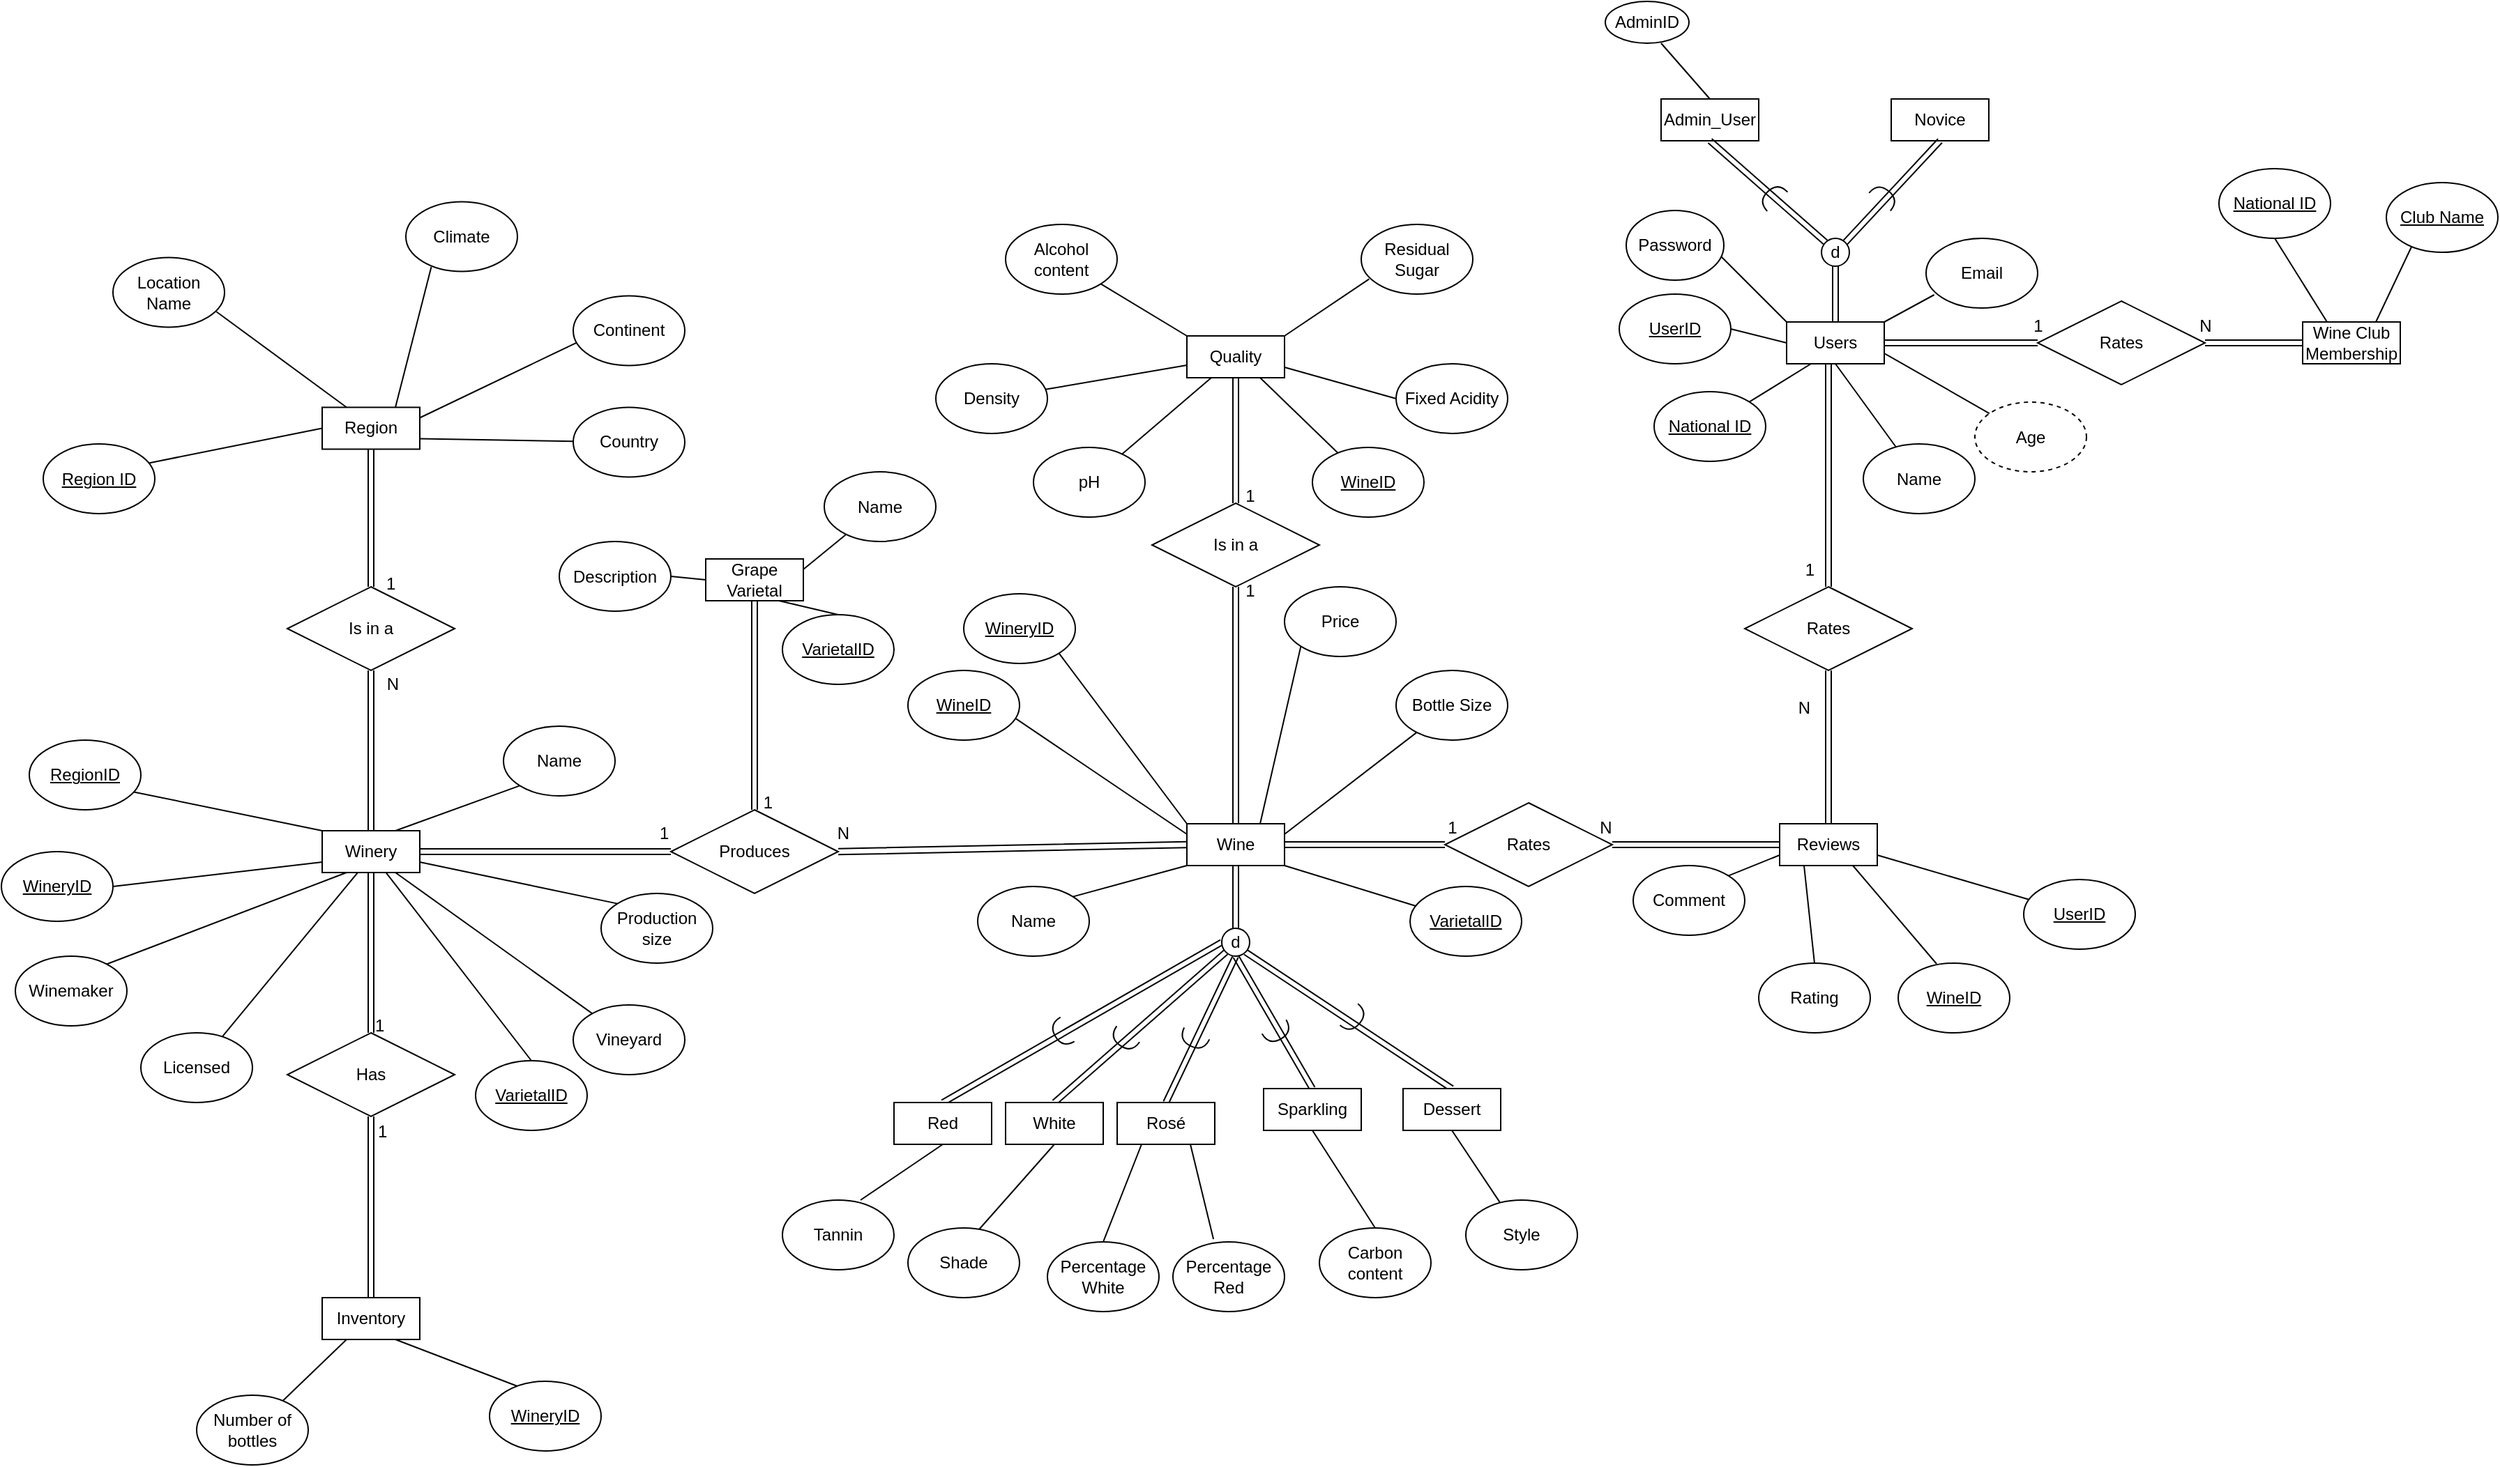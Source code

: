 <mxfile version="21.3.7" type="device">
  <diagram name="Page-1" id="_OWaajc-3fpwD0rDf2_s">
    <mxGraphModel dx="1793" dy="636" grid="1" gridSize="10" guides="1" tooltips="1" connect="1" arrows="1" fold="1" page="0" pageScale="1" pageWidth="1169" pageHeight="827" math="0" shadow="0">
      <root>
        <mxCell id="0" />
        <mxCell id="1" parent="0" />
        <mxCell id="yKqNTpvzBy1KA8ICd-nT-71" style="edgeStyle=none;rounded=0;orthogonalLoop=1;jettySize=auto;html=1;exitX=1;exitY=0;exitDx=0;exitDy=0;entryX=0.073;entryY=0.81;entryDx=0;entryDy=0;entryPerimeter=0;endArrow=none;endFill=0;" parent="1" source="yKqNTpvzBy1KA8ICd-nT-2" target="yKqNTpvzBy1KA8ICd-nT-70" edge="1">
          <mxGeometry relative="1" as="geometry" />
        </mxCell>
        <mxCell id="yKqNTpvzBy1KA8ICd-nT-72" style="edgeStyle=none;rounded=0;orthogonalLoop=1;jettySize=auto;html=1;exitX=1;exitY=0.75;exitDx=0;exitDy=0;endArrow=none;endFill=0;" parent="1" source="yKqNTpvzBy1KA8ICd-nT-2" target="yKqNTpvzBy1KA8ICd-nT-69" edge="1">
          <mxGeometry relative="1" as="geometry" />
        </mxCell>
        <mxCell id="yKqNTpvzBy1KA8ICd-nT-73" style="edgeStyle=none;rounded=0;orthogonalLoop=1;jettySize=auto;html=1;exitX=0.5;exitY=1;exitDx=0;exitDy=0;endArrow=none;endFill=0;" parent="1" source="yKqNTpvzBy1KA8ICd-nT-2" target="yKqNTpvzBy1KA8ICd-nT-68" edge="1">
          <mxGeometry relative="1" as="geometry" />
        </mxCell>
        <mxCell id="yKqNTpvzBy1KA8ICd-nT-74" style="edgeStyle=none;rounded=0;orthogonalLoop=1;jettySize=auto;html=1;exitX=0.25;exitY=1;exitDx=0;exitDy=0;entryX=1;entryY=0;entryDx=0;entryDy=0;endArrow=none;endFill=0;" parent="1" source="yKqNTpvzBy1KA8ICd-nT-2" target="yKqNTpvzBy1KA8ICd-nT-62" edge="1">
          <mxGeometry relative="1" as="geometry" />
        </mxCell>
        <mxCell id="yKqNTpvzBy1KA8ICd-nT-75" style="edgeStyle=none;rounded=0;orthogonalLoop=1;jettySize=auto;html=1;exitX=0;exitY=0.5;exitDx=0;exitDy=0;entryX=1;entryY=0.5;entryDx=0;entryDy=0;endArrow=none;endFill=0;" parent="1" source="yKqNTpvzBy1KA8ICd-nT-2" target="yKqNTpvzBy1KA8ICd-nT-61" edge="1">
          <mxGeometry relative="1" as="geometry" />
        </mxCell>
        <mxCell id="bBw4uAmNYkBWMHcCUEIj-27" style="edgeStyle=orthogonalEdgeStyle;rounded=0;orthogonalLoop=1;jettySize=auto;html=1;exitX=1;exitY=0.5;exitDx=0;exitDy=0;entryX=0;entryY=0.5;entryDx=0;entryDy=0;shape=link;" parent="1" source="yKqNTpvzBy1KA8ICd-nT-2" target="bBw4uAmNYkBWMHcCUEIj-26" edge="1">
          <mxGeometry relative="1" as="geometry" />
        </mxCell>
        <mxCell id="yKqNTpvzBy1KA8ICd-nT-2" value="Users" style="rounded=0;whiteSpace=wrap;html=1;" parent="1" vertex="1">
          <mxGeometry x="850" y="410" width="70" height="30" as="geometry" />
        </mxCell>
        <mxCell id="yKqNTpvzBy1KA8ICd-nT-3" value="d" style="ellipse;whiteSpace=wrap;html=1;aspect=fixed;" parent="1" vertex="1">
          <mxGeometry x="875" y="350" width="20" height="20" as="geometry" />
        </mxCell>
        <mxCell id="yKqNTpvzBy1KA8ICd-nT-4" value="" style="shape=link;html=1;rounded=0;entryX=0.5;entryY=0;entryDx=0;entryDy=0;exitX=0.5;exitY=1;exitDx=0;exitDy=0;" parent="1" source="yKqNTpvzBy1KA8ICd-nT-3" target="yKqNTpvzBy1KA8ICd-nT-2" edge="1">
          <mxGeometry width="100" relative="1" as="geometry">
            <mxPoint x="815" y="390" as="sourcePoint" />
            <mxPoint x="915" y="390" as="targetPoint" />
          </mxGeometry>
        </mxCell>
        <mxCell id="yKqNTpvzBy1KA8ICd-nT-5" value="Admin_User" style="rounded=0;whiteSpace=wrap;html=1;" parent="1" vertex="1">
          <mxGeometry x="760" y="250" width="70" height="30" as="geometry" />
        </mxCell>
        <mxCell id="yKqNTpvzBy1KA8ICd-nT-6" value="Novice" style="rounded=0;whiteSpace=wrap;html=1;" parent="1" vertex="1">
          <mxGeometry x="925" y="250" width="70" height="30" as="geometry" />
        </mxCell>
        <mxCell id="yKqNTpvzBy1KA8ICd-nT-8" value="" style="shape=link;html=1;rounded=0;entryX=1;entryY=0;entryDx=0;entryDy=0;exitX=0.5;exitY=1;exitDx=0;exitDy=0;" parent="1" source="yKqNTpvzBy1KA8ICd-nT-6" target="yKqNTpvzBy1KA8ICd-nT-3" edge="1">
          <mxGeometry width="100" relative="1" as="geometry">
            <mxPoint x="890" y="380" as="sourcePoint" />
            <mxPoint x="890" y="420" as="targetPoint" />
          </mxGeometry>
        </mxCell>
        <mxCell id="yKqNTpvzBy1KA8ICd-nT-9" value="" style="shape=link;html=1;rounded=0;entryX=0;entryY=0;entryDx=0;entryDy=0;exitX=0.5;exitY=1;exitDx=0;exitDy=0;" parent="1" source="yKqNTpvzBy1KA8ICd-nT-5" target="yKqNTpvzBy1KA8ICd-nT-3" edge="1">
          <mxGeometry width="100" relative="1" as="geometry">
            <mxPoint x="960" y="300" as="sourcePoint" />
            <mxPoint x="897" y="363" as="targetPoint" />
          </mxGeometry>
        </mxCell>
        <mxCell id="yKqNTpvzBy1KA8ICd-nT-85" style="edgeStyle=none;rounded=0;orthogonalLoop=1;jettySize=auto;html=1;exitX=0;exitY=0.75;exitDx=0;exitDy=0;entryX=1;entryY=0;entryDx=0;entryDy=0;endArrow=none;endFill=0;" parent="1" source="yKqNTpvzBy1KA8ICd-nT-10" target="yKqNTpvzBy1KA8ICd-nT-82" edge="1">
          <mxGeometry relative="1" as="geometry" />
        </mxCell>
        <mxCell id="yKqNTpvzBy1KA8ICd-nT-86" style="edgeStyle=none;rounded=0;orthogonalLoop=1;jettySize=auto;html=1;exitX=0.25;exitY=1;exitDx=0;exitDy=0;entryX=0.5;entryY=0;entryDx=0;entryDy=0;endArrow=none;endFill=0;" parent="1" source="yKqNTpvzBy1KA8ICd-nT-10" target="yKqNTpvzBy1KA8ICd-nT-81" edge="1">
          <mxGeometry relative="1" as="geometry" />
        </mxCell>
        <mxCell id="yKqNTpvzBy1KA8ICd-nT-87" style="edgeStyle=none;rounded=0;orthogonalLoop=1;jettySize=auto;html=1;exitX=0.75;exitY=1;exitDx=0;exitDy=0;entryX=0.344;entryY=0.01;entryDx=0;entryDy=0;entryPerimeter=0;endArrow=none;endFill=0;" parent="1" source="yKqNTpvzBy1KA8ICd-nT-10" target="yKqNTpvzBy1KA8ICd-nT-84" edge="1">
          <mxGeometry relative="1" as="geometry" />
        </mxCell>
        <mxCell id="yKqNTpvzBy1KA8ICd-nT-88" style="edgeStyle=none;rounded=0;orthogonalLoop=1;jettySize=auto;html=1;exitX=1;exitY=0.75;exitDx=0;exitDy=0;endArrow=none;endFill=0;" parent="1" source="yKqNTpvzBy1KA8ICd-nT-10" target="yKqNTpvzBy1KA8ICd-nT-83" edge="1">
          <mxGeometry relative="1" as="geometry" />
        </mxCell>
        <mxCell id="yKqNTpvzBy1KA8ICd-nT-10" value="Reviews" style="rounded=0;whiteSpace=wrap;html=1;" parent="1" vertex="1">
          <mxGeometry x="845" y="770" width="70" height="30" as="geometry" />
        </mxCell>
        <mxCell id="yKqNTpvzBy1KA8ICd-nT-96" style="edgeStyle=none;rounded=0;orthogonalLoop=1;jettySize=auto;html=1;exitX=0;exitY=0;exitDx=0;exitDy=0;entryX=1;entryY=1;entryDx=0;entryDy=0;endArrow=none;endFill=0;" parent="1" source="yKqNTpvzBy1KA8ICd-nT-12" target="yKqNTpvzBy1KA8ICd-nT-91" edge="1">
          <mxGeometry relative="1" as="geometry" />
        </mxCell>
        <mxCell id="yKqNTpvzBy1KA8ICd-nT-97" style="edgeStyle=none;rounded=0;orthogonalLoop=1;jettySize=auto;html=1;exitX=0.75;exitY=0;exitDx=0;exitDy=0;entryX=0;entryY=1;entryDx=0;entryDy=0;endArrow=none;endFill=0;" parent="1" source="yKqNTpvzBy1KA8ICd-nT-12" target="yKqNTpvzBy1KA8ICd-nT-92" edge="1">
          <mxGeometry relative="1" as="geometry" />
        </mxCell>
        <mxCell id="yKqNTpvzBy1KA8ICd-nT-98" style="edgeStyle=none;rounded=0;orthogonalLoop=1;jettySize=auto;html=1;exitX=1;exitY=0.25;exitDx=0;exitDy=0;endArrow=none;endFill=0;" parent="1" source="yKqNTpvzBy1KA8ICd-nT-12" target="yKqNTpvzBy1KA8ICd-nT-94" edge="1">
          <mxGeometry relative="1" as="geometry" />
        </mxCell>
        <mxCell id="yKqNTpvzBy1KA8ICd-nT-99" style="edgeStyle=none;rounded=0;orthogonalLoop=1;jettySize=auto;html=1;exitX=0;exitY=0.25;exitDx=0;exitDy=0;entryX=0.969;entryY=0.693;entryDx=0;entryDy=0;entryPerimeter=0;endArrow=none;endFill=0;" parent="1" source="yKqNTpvzBy1KA8ICd-nT-12" target="yKqNTpvzBy1KA8ICd-nT-90" edge="1">
          <mxGeometry relative="1" as="geometry" />
        </mxCell>
        <mxCell id="yKqNTpvzBy1KA8ICd-nT-100" style="edgeStyle=none;rounded=0;orthogonalLoop=1;jettySize=auto;html=1;exitX=0;exitY=1;exitDx=0;exitDy=0;entryX=1;entryY=0;entryDx=0;entryDy=0;endArrow=none;endFill=0;" parent="1" source="yKqNTpvzBy1KA8ICd-nT-12" target="yKqNTpvzBy1KA8ICd-nT-89" edge="1">
          <mxGeometry relative="1" as="geometry" />
        </mxCell>
        <mxCell id="yKqNTpvzBy1KA8ICd-nT-161" style="edgeStyle=none;rounded=0;orthogonalLoop=1;jettySize=auto;html=1;exitX=1;exitY=1;exitDx=0;exitDy=0;endArrow=none;endFill=0;" parent="1" source="yKqNTpvzBy1KA8ICd-nT-12" target="yKqNTpvzBy1KA8ICd-nT-159" edge="1">
          <mxGeometry relative="1" as="geometry" />
        </mxCell>
        <mxCell id="bBw4uAmNYkBWMHcCUEIj-21" style="edgeStyle=orthogonalEdgeStyle;rounded=0;orthogonalLoop=1;jettySize=auto;html=1;exitX=0.5;exitY=0;exitDx=0;exitDy=0;entryX=0.5;entryY=1;entryDx=0;entryDy=0;shape=link;" parent="1" source="yKqNTpvzBy1KA8ICd-nT-12" target="bBw4uAmNYkBWMHcCUEIj-20" edge="1">
          <mxGeometry relative="1" as="geometry" />
        </mxCell>
        <mxCell id="bBw4uAmNYkBWMHcCUEIj-32" style="edgeStyle=orthogonalEdgeStyle;rounded=0;orthogonalLoop=1;jettySize=auto;html=1;exitX=1;exitY=0.5;exitDx=0;exitDy=0;entryX=0;entryY=0.5;entryDx=0;entryDy=0;shape=link;" parent="1" source="yKqNTpvzBy1KA8ICd-nT-12" target="bBw4uAmNYkBWMHcCUEIj-31" edge="1">
          <mxGeometry relative="1" as="geometry" />
        </mxCell>
        <mxCell id="bBw4uAmNYkBWMHcCUEIj-51" style="edgeStyle=orthogonalEdgeStyle;rounded=0;orthogonalLoop=1;jettySize=auto;html=1;exitX=0.5;exitY=1;exitDx=0;exitDy=0;entryX=0.5;entryY=0;entryDx=0;entryDy=0;shape=link;" parent="1" source="yKqNTpvzBy1KA8ICd-nT-12" target="bBw4uAmNYkBWMHcCUEIj-50" edge="1">
          <mxGeometry relative="1" as="geometry" />
        </mxCell>
        <mxCell id="yKqNTpvzBy1KA8ICd-nT-12" value="Wine" style="rounded=0;whiteSpace=wrap;html=1;" parent="1" vertex="1">
          <mxGeometry x="420" y="770" width="70" height="30" as="geometry" />
        </mxCell>
        <mxCell id="yKqNTpvzBy1KA8ICd-nT-136" style="edgeStyle=none;rounded=0;orthogonalLoop=1;jettySize=auto;html=1;exitX=0.75;exitY=0;exitDx=0;exitDy=0;entryX=0;entryY=1;entryDx=0;entryDy=0;endArrow=none;endFill=0;" parent="1" source="yKqNTpvzBy1KA8ICd-nT-14" target="yKqNTpvzBy1KA8ICd-nT-125" edge="1">
          <mxGeometry relative="1" as="geometry" />
        </mxCell>
        <mxCell id="yKqNTpvzBy1KA8ICd-nT-137" style="edgeStyle=none;rounded=0;orthogonalLoop=1;jettySize=auto;html=1;exitX=0;exitY=0;exitDx=0;exitDy=0;entryX=0.938;entryY=0.744;entryDx=0;entryDy=0;entryPerimeter=0;endArrow=none;endFill=0;" parent="1" source="yKqNTpvzBy1KA8ICd-nT-14" target="yKqNTpvzBy1KA8ICd-nT-124" edge="1">
          <mxGeometry relative="1" as="geometry" />
        </mxCell>
        <mxCell id="yKqNTpvzBy1KA8ICd-nT-138" style="edgeStyle=none;rounded=0;orthogonalLoop=1;jettySize=auto;html=1;exitX=0;exitY=0.75;exitDx=0;exitDy=0;entryX=1;entryY=0.5;entryDx=0;entryDy=0;endArrow=none;endFill=0;" parent="1" source="yKqNTpvzBy1KA8ICd-nT-14" target="yKqNTpvzBy1KA8ICd-nT-123" edge="1">
          <mxGeometry relative="1" as="geometry" />
        </mxCell>
        <mxCell id="yKqNTpvzBy1KA8ICd-nT-141" style="edgeStyle=none;rounded=0;orthogonalLoop=1;jettySize=auto;html=1;exitX=1;exitY=0.75;exitDx=0;exitDy=0;entryX=0;entryY=0;entryDx=0;entryDy=0;endArrow=none;endFill=0;" parent="1" source="yKqNTpvzBy1KA8ICd-nT-14" target="yKqNTpvzBy1KA8ICd-nT-139" edge="1">
          <mxGeometry relative="1" as="geometry" />
        </mxCell>
        <mxCell id="yKqNTpvzBy1KA8ICd-nT-143" style="edgeStyle=none;rounded=0;orthogonalLoop=1;jettySize=auto;html=1;exitX=0.25;exitY=1;exitDx=0;exitDy=0;entryX=0.798;entryY=0.128;entryDx=0;entryDy=0;entryPerimeter=0;endArrow=none;endFill=0;" parent="1" source="yKqNTpvzBy1KA8ICd-nT-14" target="yKqNTpvzBy1KA8ICd-nT-142" edge="1">
          <mxGeometry relative="1" as="geometry" />
        </mxCell>
        <mxCell id="yKqNTpvzBy1KA8ICd-nT-147" style="edgeStyle=none;rounded=0;orthogonalLoop=1;jettySize=auto;html=1;exitX=0.374;exitY=0.973;exitDx=0;exitDy=0;exitPerimeter=0;endArrow=none;endFill=0;" parent="1" source="yKqNTpvzBy1KA8ICd-nT-14" target="yKqNTpvzBy1KA8ICd-nT-146" edge="1">
          <mxGeometry relative="1" as="geometry" />
        </mxCell>
        <mxCell id="bBw4uAmNYkBWMHcCUEIj-3" style="rounded=0;orthogonalLoop=1;jettySize=auto;html=1;exitX=0.643;exitY=0.967;exitDx=0;exitDy=0;entryX=0.5;entryY=0;entryDx=0;entryDy=0;endArrow=none;endFill=0;exitPerimeter=0;" parent="1" source="yKqNTpvzBy1KA8ICd-nT-14" target="bBw4uAmNYkBWMHcCUEIj-2" edge="1">
          <mxGeometry relative="1" as="geometry" />
        </mxCell>
        <mxCell id="bBw4uAmNYkBWMHcCUEIj-9" style="edgeStyle=orthogonalEdgeStyle;rounded=0;orthogonalLoop=1;jettySize=auto;html=1;exitX=0.5;exitY=0;exitDx=0;exitDy=0;entryX=0.5;entryY=1;entryDx=0;entryDy=0;shape=link;" parent="1" source="yKqNTpvzBy1KA8ICd-nT-14" target="bBw4uAmNYkBWMHcCUEIj-8" edge="1">
          <mxGeometry relative="1" as="geometry" />
        </mxCell>
        <mxCell id="bBw4uAmNYkBWMHcCUEIj-16" style="edgeStyle=orthogonalEdgeStyle;rounded=0;orthogonalLoop=1;jettySize=auto;html=1;exitX=0.5;exitY=1;exitDx=0;exitDy=0;entryX=0.5;entryY=0;entryDx=0;entryDy=0;shape=link;" parent="1" source="yKqNTpvzBy1KA8ICd-nT-14" target="bBw4uAmNYkBWMHcCUEIj-15" edge="1">
          <mxGeometry relative="1" as="geometry" />
        </mxCell>
        <mxCell id="yKqNTpvzBy1KA8ICd-nT-14" value="Winery" style="rounded=0;whiteSpace=wrap;html=1;" parent="1" vertex="1">
          <mxGeometry x="-200" y="775" width="70" height="30" as="geometry" />
        </mxCell>
        <mxCell id="yKqNTpvzBy1KA8ICd-nT-47" style="edgeStyle=none;rounded=0;orthogonalLoop=1;jettySize=auto;html=1;exitX=0;exitY=0.5;exitDx=0;exitDy=0;entryX=0.938;entryY=0.277;entryDx=0;entryDy=0;endArrow=none;endFill=0;entryPerimeter=0;" parent="1" source="yKqNTpvzBy1KA8ICd-nT-15" target="yKqNTpvzBy1KA8ICd-nT-45" edge="1">
          <mxGeometry relative="1" as="geometry" />
        </mxCell>
        <mxCell id="yKqNTpvzBy1KA8ICd-nT-48" style="edgeStyle=none;rounded=0;orthogonalLoop=1;jettySize=auto;html=1;exitX=0.25;exitY=0;exitDx=0;exitDy=0;entryX=0.927;entryY=0.777;entryDx=0;entryDy=0;endArrow=none;endFill=0;entryPerimeter=0;" parent="1" source="yKqNTpvzBy1KA8ICd-nT-15" target="yKqNTpvzBy1KA8ICd-nT-46" edge="1">
          <mxGeometry relative="1" as="geometry" />
        </mxCell>
        <mxCell id="yKqNTpvzBy1KA8ICd-nT-50" style="edgeStyle=none;rounded=0;orthogonalLoop=1;jettySize=auto;html=1;exitX=0.75;exitY=0;exitDx=0;exitDy=0;entryX=0.228;entryY=0.936;entryDx=0;entryDy=0;endArrow=none;endFill=0;entryPerimeter=0;" parent="1" source="yKqNTpvzBy1KA8ICd-nT-15" target="yKqNTpvzBy1KA8ICd-nT-49" edge="1">
          <mxGeometry relative="1" as="geometry" />
        </mxCell>
        <mxCell id="yKqNTpvzBy1KA8ICd-nT-52" style="edgeStyle=none;rounded=0;orthogonalLoop=1;jettySize=auto;html=1;exitX=1;exitY=0.25;exitDx=0;exitDy=0;entryX=0.048;entryY=0.658;entryDx=0;entryDy=0;entryPerimeter=0;endArrow=none;endFill=0;" parent="1" source="yKqNTpvzBy1KA8ICd-nT-15" target="yKqNTpvzBy1KA8ICd-nT-51" edge="1">
          <mxGeometry relative="1" as="geometry" />
        </mxCell>
        <mxCell id="yKqNTpvzBy1KA8ICd-nT-55" style="edgeStyle=none;rounded=0;orthogonalLoop=1;jettySize=auto;html=1;exitX=1;exitY=0.75;exitDx=0;exitDy=0;endArrow=none;endFill=0;" parent="1" source="yKqNTpvzBy1KA8ICd-nT-15" target="yKqNTpvzBy1KA8ICd-nT-54" edge="1">
          <mxGeometry relative="1" as="geometry" />
        </mxCell>
        <mxCell id="yKqNTpvzBy1KA8ICd-nT-15" value="Region" style="rounded=0;whiteSpace=wrap;html=1;" parent="1" vertex="1">
          <mxGeometry x="-200" y="471.25" width="70" height="30" as="geometry" />
        </mxCell>
        <mxCell id="yKqNTpvzBy1KA8ICd-nT-151" style="edgeStyle=none;rounded=0;orthogonalLoop=1;jettySize=auto;html=1;exitX=0.25;exitY=1;exitDx=0;exitDy=0;endArrow=none;endFill=0;" parent="1" source="yKqNTpvzBy1KA8ICd-nT-16" target="yKqNTpvzBy1KA8ICd-nT-150" edge="1">
          <mxGeometry relative="1" as="geometry" />
        </mxCell>
        <mxCell id="yKqNTpvzBy1KA8ICd-nT-153" style="edgeStyle=none;rounded=0;orthogonalLoop=1;jettySize=auto;html=1;exitX=0.75;exitY=1;exitDx=0;exitDy=0;entryX=0.253;entryY=0.072;entryDx=0;entryDy=0;entryPerimeter=0;endArrow=none;endFill=0;" parent="1" source="yKqNTpvzBy1KA8ICd-nT-16" target="yKqNTpvzBy1KA8ICd-nT-152" edge="1">
          <mxGeometry relative="1" as="geometry" />
        </mxCell>
        <mxCell id="yKqNTpvzBy1KA8ICd-nT-16" value="Inventory" style="rounded=0;whiteSpace=wrap;html=1;" parent="1" vertex="1">
          <mxGeometry x="-200" y="1110" width="70" height="30" as="geometry" />
        </mxCell>
        <mxCell id="bBw4uAmNYkBWMHcCUEIj-40" style="rounded=0;orthogonalLoop=1;jettySize=auto;html=1;exitX=0.5;exitY=1;exitDx=0;exitDy=0;entryX=0.7;entryY=0;entryDx=0;entryDy=0;endArrow=none;endFill=0;entryPerimeter=0;" parent="1" source="yKqNTpvzBy1KA8ICd-nT-17" target="bBw4uAmNYkBWMHcCUEIj-36" edge="1">
          <mxGeometry relative="1" as="geometry" />
        </mxCell>
        <mxCell id="bBw4uAmNYkBWMHcCUEIj-53" style="edgeStyle=none;rounded=0;orthogonalLoop=1;jettySize=auto;html=1;exitX=0.5;exitY=0;exitDx=0;exitDy=0;entryX=0;entryY=0.5;entryDx=0;entryDy=0;shape=link;" parent="1" source="yKqNTpvzBy1KA8ICd-nT-17" target="bBw4uAmNYkBWMHcCUEIj-50" edge="1">
          <mxGeometry relative="1" as="geometry" />
        </mxCell>
        <mxCell id="yKqNTpvzBy1KA8ICd-nT-17" value="Red" style="rounded=0;whiteSpace=wrap;html=1;" parent="1" vertex="1">
          <mxGeometry x="210" y="970" width="70" height="30" as="geometry" />
        </mxCell>
        <mxCell id="yKqNTpvzBy1KA8ICd-nT-102" style="edgeStyle=none;rounded=0;orthogonalLoop=1;jettySize=auto;html=1;exitX=0.5;exitY=1;exitDx=0;exitDy=0;endArrow=none;endFill=0;" parent="1" source="yKqNTpvzBy1KA8ICd-nT-18" target="yKqNTpvzBy1KA8ICd-nT-101" edge="1">
          <mxGeometry relative="1" as="geometry" />
        </mxCell>
        <mxCell id="bBw4uAmNYkBWMHcCUEIj-57" style="edgeStyle=none;rounded=0;orthogonalLoop=1;jettySize=auto;html=1;exitX=0.5;exitY=0;exitDx=0;exitDy=0;entryX=1;entryY=1;entryDx=0;entryDy=0;shape=link;movable=0;resizable=0;rotatable=0;deletable=0;editable=0;locked=1;connectable=0;" parent="1" source="yKqNTpvzBy1KA8ICd-nT-18" target="bBw4uAmNYkBWMHcCUEIj-50" edge="1">
          <mxGeometry relative="1" as="geometry" />
        </mxCell>
        <mxCell id="yKqNTpvzBy1KA8ICd-nT-18" value="Dessert" style="rounded=0;whiteSpace=wrap;html=1;" parent="1" vertex="1">
          <mxGeometry x="575" y="960" width="70" height="30" as="geometry" />
        </mxCell>
        <mxCell id="bBw4uAmNYkBWMHcCUEIj-42" style="rounded=0;orthogonalLoop=1;jettySize=auto;html=1;exitX=0.5;exitY=1;exitDx=0;exitDy=0;entryX=0.638;entryY=0.02;entryDx=0;entryDy=0;endArrow=none;endFill=0;entryPerimeter=0;" parent="1" source="yKqNTpvzBy1KA8ICd-nT-20" target="bBw4uAmNYkBWMHcCUEIj-41" edge="1">
          <mxGeometry relative="1" as="geometry" />
        </mxCell>
        <mxCell id="bBw4uAmNYkBWMHcCUEIj-54" style="edgeStyle=none;rounded=0;orthogonalLoop=1;jettySize=auto;html=1;exitX=0.5;exitY=0;exitDx=0;exitDy=0;entryX=0;entryY=1;entryDx=0;entryDy=0;shape=link;movable=0;resizable=0;rotatable=0;deletable=0;editable=0;locked=1;connectable=0;" parent="1" source="yKqNTpvzBy1KA8ICd-nT-20" target="bBw4uAmNYkBWMHcCUEIj-50" edge="1">
          <mxGeometry relative="1" as="geometry" />
        </mxCell>
        <mxCell id="yKqNTpvzBy1KA8ICd-nT-20" value="White" style="rounded=0;whiteSpace=wrap;html=1;" parent="1" vertex="1">
          <mxGeometry x="290" y="970" width="70" height="30" as="geometry" />
        </mxCell>
        <mxCell id="bBw4uAmNYkBWMHcCUEIj-47" style="rounded=0;orthogonalLoop=1;jettySize=auto;html=1;exitX=0.25;exitY=1;exitDx=0;exitDy=0;entryX=0.5;entryY=0;entryDx=0;entryDy=0;endArrow=none;endFill=0;" parent="1" source="yKqNTpvzBy1KA8ICd-nT-21" target="bBw4uAmNYkBWMHcCUEIj-45" edge="1">
          <mxGeometry relative="1" as="geometry" />
        </mxCell>
        <mxCell id="bBw4uAmNYkBWMHcCUEIj-48" style="rounded=0;orthogonalLoop=1;jettySize=auto;html=1;exitX=0.75;exitY=1;exitDx=0;exitDy=0;entryX=0.363;entryY=-0.04;entryDx=0;entryDy=0;entryPerimeter=0;endArrow=none;endFill=0;" parent="1" source="yKqNTpvzBy1KA8ICd-nT-21" target="bBw4uAmNYkBWMHcCUEIj-46" edge="1">
          <mxGeometry relative="1" as="geometry" />
        </mxCell>
        <mxCell id="bBw4uAmNYkBWMHcCUEIj-55" style="edgeStyle=none;rounded=0;orthogonalLoop=1;jettySize=auto;html=1;exitX=0.5;exitY=0;exitDx=0;exitDy=0;entryX=0.5;entryY=1;entryDx=0;entryDy=0;shape=link;movable=0;resizable=0;rotatable=0;deletable=0;editable=0;locked=1;connectable=0;" parent="1" source="yKqNTpvzBy1KA8ICd-nT-21" target="bBw4uAmNYkBWMHcCUEIj-50" edge="1">
          <mxGeometry relative="1" as="geometry" />
        </mxCell>
        <mxCell id="yKqNTpvzBy1KA8ICd-nT-21" value="Rosé" style="rounded=0;whiteSpace=wrap;html=1;" parent="1" vertex="1">
          <mxGeometry x="370" y="970" width="70" height="30" as="geometry" />
        </mxCell>
        <mxCell id="bBw4uAmNYkBWMHcCUEIj-44" style="rounded=0;orthogonalLoop=1;jettySize=auto;html=1;exitX=0.5;exitY=1;exitDx=0;exitDy=0;entryX=0.5;entryY=0;entryDx=0;entryDy=0;endArrow=none;endFill=0;" parent="1" source="yKqNTpvzBy1KA8ICd-nT-22" target="bBw4uAmNYkBWMHcCUEIj-43" edge="1">
          <mxGeometry relative="1" as="geometry" />
        </mxCell>
        <mxCell id="bBw4uAmNYkBWMHcCUEIj-56" style="edgeStyle=none;rounded=0;orthogonalLoop=1;jettySize=auto;html=1;exitX=0.5;exitY=0;exitDx=0;exitDy=0;entryX=0.5;entryY=1;entryDx=0;entryDy=0;shape=link;movable=0;resizable=0;rotatable=0;deletable=0;editable=0;locked=1;connectable=0;" parent="1" source="yKqNTpvzBy1KA8ICd-nT-22" target="bBw4uAmNYkBWMHcCUEIj-50" edge="1">
          <mxGeometry relative="1" as="geometry" />
        </mxCell>
        <mxCell id="yKqNTpvzBy1KA8ICd-nT-22" value="Sparkling" style="rounded=0;whiteSpace=wrap;html=1;" parent="1" vertex="1">
          <mxGeometry x="475" y="960" width="70" height="30" as="geometry" />
        </mxCell>
        <mxCell id="yKqNTpvzBy1KA8ICd-nT-115" style="edgeStyle=none;rounded=0;orthogonalLoop=1;jettySize=auto;html=1;exitX=0;exitY=0;exitDx=0;exitDy=0;entryX=1;entryY=1;entryDx=0;entryDy=0;endArrow=none;endFill=0;" parent="1" source="yKqNTpvzBy1KA8ICd-nT-24" target="yKqNTpvzBy1KA8ICd-nT-109" edge="1">
          <mxGeometry relative="1" as="geometry" />
        </mxCell>
        <mxCell id="yKqNTpvzBy1KA8ICd-nT-116" value="" style="edgeStyle=none;rounded=0;orthogonalLoop=1;jettySize=auto;html=1;endArrow=none;endFill=0;" parent="1" source="yKqNTpvzBy1KA8ICd-nT-24" target="yKqNTpvzBy1KA8ICd-nT-110" edge="1">
          <mxGeometry relative="1" as="geometry" />
        </mxCell>
        <mxCell id="yKqNTpvzBy1KA8ICd-nT-117" style="edgeStyle=none;rounded=0;orthogonalLoop=1;jettySize=auto;html=1;exitX=0.25;exitY=1;exitDx=0;exitDy=0;endArrow=none;endFill=0;" parent="1" source="yKqNTpvzBy1KA8ICd-nT-24" target="yKqNTpvzBy1KA8ICd-nT-111" edge="1">
          <mxGeometry relative="1" as="geometry" />
        </mxCell>
        <mxCell id="yKqNTpvzBy1KA8ICd-nT-118" style="edgeStyle=none;rounded=0;orthogonalLoop=1;jettySize=auto;html=1;exitX=0.75;exitY=1;exitDx=0;exitDy=0;endArrow=none;endFill=0;" parent="1" source="yKqNTpvzBy1KA8ICd-nT-24" target="yKqNTpvzBy1KA8ICd-nT-114" edge="1">
          <mxGeometry relative="1" as="geometry" />
        </mxCell>
        <mxCell id="yKqNTpvzBy1KA8ICd-nT-121" style="edgeStyle=none;rounded=0;orthogonalLoop=1;jettySize=auto;html=1;exitX=1;exitY=0;exitDx=0;exitDy=0;entryX=0.071;entryY=0.783;entryDx=0;entryDy=0;entryPerimeter=0;endArrow=none;endFill=0;" parent="1" source="yKqNTpvzBy1KA8ICd-nT-24" target="yKqNTpvzBy1KA8ICd-nT-112" edge="1">
          <mxGeometry relative="1" as="geometry" />
        </mxCell>
        <mxCell id="yKqNTpvzBy1KA8ICd-nT-122" style="edgeStyle=none;rounded=0;orthogonalLoop=1;jettySize=auto;html=1;exitX=1;exitY=0.75;exitDx=0;exitDy=0;entryX=0;entryY=0.5;entryDx=0;entryDy=0;endArrow=none;endFill=0;" parent="1" source="yKqNTpvzBy1KA8ICd-nT-24" target="yKqNTpvzBy1KA8ICd-nT-113" edge="1">
          <mxGeometry relative="1" as="geometry" />
        </mxCell>
        <mxCell id="yKqNTpvzBy1KA8ICd-nT-24" value="Quality" style="rounded=0;whiteSpace=wrap;html=1;" parent="1" vertex="1">
          <mxGeometry x="420" y="420" width="70" height="30" as="geometry" />
        </mxCell>
        <mxCell id="yKqNTpvzBy1KA8ICd-nT-45" value="&lt;u class=&quot;custom-cursor-default-hover&quot;&gt;Region ID&lt;/u&gt;" style="ellipse;whiteSpace=wrap;html=1;" parent="1" vertex="1">
          <mxGeometry x="-400" y="497.5" width="80" height="50" as="geometry" />
        </mxCell>
        <mxCell id="yKqNTpvzBy1KA8ICd-nT-46" value="&lt;span class=&quot;custom-cursor-default-hover&quot;&gt;Location Name&lt;/span&gt;" style="ellipse;whiteSpace=wrap;html=1;" parent="1" vertex="1">
          <mxGeometry x="-350" y="363.75" width="80" height="50" as="geometry" />
        </mxCell>
        <mxCell id="yKqNTpvzBy1KA8ICd-nT-49" value="&lt;span class=&quot;custom-cursor-default-hover&quot;&gt;Climate&lt;/span&gt;" style="ellipse;whiteSpace=wrap;html=1;" parent="1" vertex="1">
          <mxGeometry x="-140" y="323.75" width="80" height="50" as="geometry" />
        </mxCell>
        <mxCell id="yKqNTpvzBy1KA8ICd-nT-51" value="&lt;span class=&quot;custom-cursor-default-hover&quot;&gt;Continent&lt;/span&gt;" style="ellipse;whiteSpace=wrap;html=1;" parent="1" vertex="1">
          <mxGeometry x="-20" y="391.25" width="80" height="50" as="geometry" />
        </mxCell>
        <mxCell id="yKqNTpvzBy1KA8ICd-nT-77" style="edgeStyle=none;rounded=0;orthogonalLoop=1;jettySize=auto;html=1;exitX=0.25;exitY=0;exitDx=0;exitDy=0;entryX=0.5;entryY=1;entryDx=0;entryDy=0;endArrow=none;endFill=0;" parent="1" source="yKqNTpvzBy1KA8ICd-nT-53" target="yKqNTpvzBy1KA8ICd-nT-76" edge="1">
          <mxGeometry relative="1" as="geometry" />
        </mxCell>
        <mxCell id="yKqNTpvzBy1KA8ICd-nT-79" style="edgeStyle=none;rounded=0;orthogonalLoop=1;jettySize=auto;html=1;exitX=0.75;exitY=0;exitDx=0;exitDy=0;entryX=0.229;entryY=0.91;entryDx=0;entryDy=0;entryPerimeter=0;endArrow=none;endFill=0;" parent="1" source="yKqNTpvzBy1KA8ICd-nT-53" target="yKqNTpvzBy1KA8ICd-nT-78" edge="1">
          <mxGeometry relative="1" as="geometry" />
        </mxCell>
        <mxCell id="yKqNTpvzBy1KA8ICd-nT-53" value="Wine Club Membership" style="rounded=0;whiteSpace=wrap;html=1;" parent="1" vertex="1">
          <mxGeometry x="1220" y="410" width="70" height="30" as="geometry" />
        </mxCell>
        <mxCell id="yKqNTpvzBy1KA8ICd-nT-54" value="&lt;span class=&quot;custom-cursor-default-hover&quot;&gt;Country&lt;/span&gt;" style="ellipse;whiteSpace=wrap;html=1;" parent="1" vertex="1">
          <mxGeometry x="-20" y="471.25" width="80" height="50" as="geometry" />
        </mxCell>
        <mxCell id="yKqNTpvzBy1KA8ICd-nT-156" style="edgeStyle=none;rounded=0;orthogonalLoop=1;jettySize=auto;html=1;exitX=0;exitY=0.5;exitDx=0;exitDy=0;entryX=1;entryY=0.5;entryDx=0;entryDy=0;endArrow=none;endFill=0;" parent="1" source="yKqNTpvzBy1KA8ICd-nT-60" target="yKqNTpvzBy1KA8ICd-nT-155" edge="1">
          <mxGeometry relative="1" as="geometry" />
        </mxCell>
        <mxCell id="yKqNTpvzBy1KA8ICd-nT-157" style="edgeStyle=none;rounded=0;orthogonalLoop=1;jettySize=auto;html=1;exitX=1;exitY=0.25;exitDx=0;exitDy=0;endArrow=none;endFill=0;" parent="1" source="yKqNTpvzBy1KA8ICd-nT-60" target="yKqNTpvzBy1KA8ICd-nT-154" edge="1">
          <mxGeometry relative="1" as="geometry" />
        </mxCell>
        <mxCell id="yKqNTpvzBy1KA8ICd-nT-160" style="edgeStyle=none;rounded=0;orthogonalLoop=1;jettySize=auto;html=1;exitX=0.75;exitY=1;exitDx=0;exitDy=0;entryX=0.5;entryY=0;entryDx=0;entryDy=0;endArrow=none;endFill=0;" parent="1" source="yKqNTpvzBy1KA8ICd-nT-60" target="yKqNTpvzBy1KA8ICd-nT-158" edge="1">
          <mxGeometry relative="1" as="geometry" />
        </mxCell>
        <mxCell id="yKqNTpvzBy1KA8ICd-nT-60" value="Grape Varietal" style="rounded=0;whiteSpace=wrap;html=1;" parent="1" vertex="1">
          <mxGeometry x="75" y="580" width="70" height="30" as="geometry" />
        </mxCell>
        <mxCell id="yKqNTpvzBy1KA8ICd-nT-61" value="&lt;span class=&quot;custom-cursor-default-hover&quot;&gt;&lt;u&gt;UserID&lt;/u&gt;&lt;/span&gt;" style="ellipse;whiteSpace=wrap;html=1;" parent="1" vertex="1">
          <mxGeometry x="730" y="390" width="80" height="50" as="geometry" />
        </mxCell>
        <mxCell id="yKqNTpvzBy1KA8ICd-nT-62" value="&lt;span class=&quot;custom-cursor-default-hover&quot;&gt;&lt;u&gt;National ID&lt;/u&gt;&lt;/span&gt;" style="ellipse;whiteSpace=wrap;html=1;" parent="1" vertex="1">
          <mxGeometry x="755" y="460" width="80" height="50" as="geometry" />
        </mxCell>
        <mxCell id="yKqNTpvzBy1KA8ICd-nT-65" value="" style="shape=requiredInterface;html=1;verticalLabelPosition=bottom;sketch=0;rotation=-50;" parent="1" vertex="1">
          <mxGeometry x="915" y="310" width="10" height="20" as="geometry" />
        </mxCell>
        <mxCell id="yKqNTpvzBy1KA8ICd-nT-67" value="" style="shape=requiredInterface;html=1;verticalLabelPosition=bottom;sketch=0;rotation=-133;" parent="1" vertex="1">
          <mxGeometry x="835" y="310" width="10" height="20" as="geometry" />
        </mxCell>
        <mxCell id="yKqNTpvzBy1KA8ICd-nT-68" value="&lt;span class=&quot;custom-cursor-default-hover&quot;&gt;Name&lt;/span&gt;" style="ellipse;whiteSpace=wrap;html=1;" parent="1" vertex="1">
          <mxGeometry x="905" y="497.5" width="80" height="50" as="geometry" />
        </mxCell>
        <mxCell id="yKqNTpvzBy1KA8ICd-nT-69" value="&lt;span class=&quot;custom-cursor-default-hover&quot;&gt;Age&lt;/span&gt;" style="ellipse;whiteSpace=wrap;html=1;dashed=1;" parent="1" vertex="1">
          <mxGeometry x="985" y="467.5" width="80" height="50" as="geometry" />
        </mxCell>
        <mxCell id="yKqNTpvzBy1KA8ICd-nT-70" value="&lt;span class=&quot;custom-cursor-default-hover&quot;&gt;Email&lt;/span&gt;" style="ellipse;whiteSpace=wrap;html=1;" parent="1" vertex="1">
          <mxGeometry x="950" y="350" width="80" height="50" as="geometry" />
        </mxCell>
        <mxCell id="yKqNTpvzBy1KA8ICd-nT-76" value="&lt;span class=&quot;custom-cursor-default-hover&quot;&gt;&lt;u&gt;National ID&lt;/u&gt;&lt;/span&gt;" style="ellipse;whiteSpace=wrap;html=1;" parent="1" vertex="1">
          <mxGeometry x="1160" y="300" width="80" height="50" as="geometry" />
        </mxCell>
        <mxCell id="yKqNTpvzBy1KA8ICd-nT-78" value="&lt;span class=&quot;custom-cursor-default-hover&quot;&gt;&lt;u&gt;Club Name&lt;/u&gt;&lt;/span&gt;" style="ellipse;whiteSpace=wrap;html=1;" parent="1" vertex="1">
          <mxGeometry x="1280" y="310" width="80" height="50" as="geometry" />
        </mxCell>
        <mxCell id="yKqNTpvzBy1KA8ICd-nT-81" value="&lt;span class=&quot;custom-cursor-default-hover&quot;&gt;Rating&lt;/span&gt;" style="ellipse;whiteSpace=wrap;html=1;" parent="1" vertex="1">
          <mxGeometry x="830" y="870" width="80" height="50" as="geometry" />
        </mxCell>
        <mxCell id="yKqNTpvzBy1KA8ICd-nT-82" value="&lt;span class=&quot;custom-cursor-default-hover&quot;&gt;Comment&lt;/span&gt;" style="ellipse;whiteSpace=wrap;html=1;" parent="1" vertex="1">
          <mxGeometry x="740" y="800" width="80" height="50" as="geometry" />
        </mxCell>
        <mxCell id="yKqNTpvzBy1KA8ICd-nT-83" value="&lt;span class=&quot;custom-cursor-default-hover&quot;&gt;&lt;u&gt;UserID&lt;/u&gt;&lt;/span&gt;" style="ellipse;whiteSpace=wrap;html=1;" parent="1" vertex="1">
          <mxGeometry x="1020" y="810" width="80" height="50" as="geometry" />
        </mxCell>
        <mxCell id="yKqNTpvzBy1KA8ICd-nT-84" value="&lt;span class=&quot;custom-cursor-default-hover&quot;&gt;&lt;u&gt;WineID&lt;/u&gt;&lt;/span&gt;" style="ellipse;whiteSpace=wrap;html=1;" parent="1" vertex="1">
          <mxGeometry x="930" y="870" width="80" height="50" as="geometry" />
        </mxCell>
        <mxCell id="yKqNTpvzBy1KA8ICd-nT-89" value="&lt;span class=&quot;custom-cursor-default-hover&quot;&gt;Name&lt;/span&gt;" style="ellipse;whiteSpace=wrap;html=1;" parent="1" vertex="1">
          <mxGeometry x="270" y="815" width="80" height="50" as="geometry" />
        </mxCell>
        <mxCell id="yKqNTpvzBy1KA8ICd-nT-90" value="&lt;span class=&quot;custom-cursor-default-hover&quot;&gt;&lt;u&gt;WineID&lt;/u&gt;&lt;/span&gt;" style="ellipse;whiteSpace=wrap;html=1;" parent="1" vertex="1">
          <mxGeometry x="220" y="660" width="80" height="50" as="geometry" />
        </mxCell>
        <mxCell id="yKqNTpvzBy1KA8ICd-nT-91" value="&lt;span class=&quot;custom-cursor-default-hover&quot;&gt;&lt;u&gt;WineryID&lt;/u&gt;&lt;/span&gt;" style="ellipse;whiteSpace=wrap;html=1;" parent="1" vertex="1">
          <mxGeometry x="260" y="605" width="80" height="50" as="geometry" />
        </mxCell>
        <mxCell id="yKqNTpvzBy1KA8ICd-nT-92" value="&lt;span class=&quot;custom-cursor-default-hover&quot;&gt;Price&lt;/span&gt;" style="ellipse;whiteSpace=wrap;html=1;" parent="1" vertex="1">
          <mxGeometry x="490" y="600" width="80" height="50" as="geometry" />
        </mxCell>
        <mxCell id="yKqNTpvzBy1KA8ICd-nT-94" value="&lt;span class=&quot;custom-cursor-default-hover&quot;&gt;Bottle Size&lt;/span&gt;" style="ellipse;whiteSpace=wrap;html=1;" parent="1" vertex="1">
          <mxGeometry x="570" y="660" width="80" height="50" as="geometry" />
        </mxCell>
        <mxCell id="yKqNTpvzBy1KA8ICd-nT-101" value="&lt;span class=&quot;custom-cursor-default-hover&quot;&gt;Style&lt;/span&gt;" style="ellipse;whiteSpace=wrap;html=1;" parent="1" vertex="1">
          <mxGeometry x="620" y="1040" width="80" height="50" as="geometry" />
        </mxCell>
        <mxCell id="yKqNTpvzBy1KA8ICd-nT-109" value="&lt;span class=&quot;custom-cursor-default-hover&quot;&gt;Alcohol content&lt;/span&gt;" style="ellipse;whiteSpace=wrap;html=1;" parent="1" vertex="1">
          <mxGeometry x="290" y="340" width="80" height="50" as="geometry" />
        </mxCell>
        <mxCell id="yKqNTpvzBy1KA8ICd-nT-110" value="&lt;span class=&quot;custom-cursor-default-hover&quot;&gt;Density&lt;/span&gt;" style="ellipse;whiteSpace=wrap;html=1;" parent="1" vertex="1">
          <mxGeometry x="240" y="440" width="80" height="50" as="geometry" />
        </mxCell>
        <mxCell id="yKqNTpvzBy1KA8ICd-nT-111" value="&lt;span class=&quot;custom-cursor-default-hover&quot;&gt;pH&lt;/span&gt;" style="ellipse;whiteSpace=wrap;html=1;" parent="1" vertex="1">
          <mxGeometry x="310" y="500" width="80" height="50" as="geometry" />
        </mxCell>
        <mxCell id="yKqNTpvzBy1KA8ICd-nT-112" value="&lt;span class=&quot;custom-cursor-default-hover&quot;&gt;Residual Sugar&lt;/span&gt;" style="ellipse;whiteSpace=wrap;html=1;" parent="1" vertex="1">
          <mxGeometry x="545" y="340" width="80" height="50" as="geometry" />
        </mxCell>
        <mxCell id="yKqNTpvzBy1KA8ICd-nT-113" value="Fixed Acidity" style="ellipse;whiteSpace=wrap;html=1;" parent="1" vertex="1">
          <mxGeometry x="570" y="440" width="80" height="50" as="geometry" />
        </mxCell>
        <mxCell id="yKqNTpvzBy1KA8ICd-nT-114" value="&lt;span class=&quot;custom-cursor-default-hover&quot;&gt;&lt;u&gt;WineID&lt;/u&gt;&lt;/span&gt;" style="ellipse;whiteSpace=wrap;html=1;" parent="1" vertex="1">
          <mxGeometry x="510" y="500" width="80" height="50" as="geometry" />
        </mxCell>
        <mxCell id="yKqNTpvzBy1KA8ICd-nT-123" value="&lt;span class=&quot;custom-cursor-default-hover&quot;&gt;&lt;u&gt;WineryID&lt;/u&gt;&lt;/span&gt;" style="ellipse;whiteSpace=wrap;html=1;" parent="1" vertex="1">
          <mxGeometry x="-430" y="790" width="80" height="50" as="geometry" />
        </mxCell>
        <mxCell id="yKqNTpvzBy1KA8ICd-nT-124" value="&lt;span class=&quot;custom-cursor-default-hover&quot;&gt;&lt;u&gt;RegionID&lt;/u&gt;&lt;/span&gt;" style="ellipse;whiteSpace=wrap;html=1;" parent="1" vertex="1">
          <mxGeometry x="-410" y="710" width="80" height="50" as="geometry" />
        </mxCell>
        <mxCell id="yKqNTpvzBy1KA8ICd-nT-125" value="&lt;span class=&quot;custom-cursor-default-hover&quot;&gt;Name&lt;/span&gt;" style="ellipse;whiteSpace=wrap;html=1;" parent="1" vertex="1">
          <mxGeometry x="-70" y="700" width="80" height="50" as="geometry" />
        </mxCell>
        <mxCell id="yKqNTpvzBy1KA8ICd-nT-139" value="&lt;span class=&quot;custom-cursor-default-hover&quot;&gt;Production size&lt;/span&gt;" style="ellipse;whiteSpace=wrap;html=1;" parent="1" vertex="1">
          <mxGeometry y="820" width="80" height="50" as="geometry" />
        </mxCell>
        <mxCell id="yKqNTpvzBy1KA8ICd-nT-142" value="&lt;span class=&quot;custom-cursor-default-hover&quot;&gt;Winemaker&lt;/span&gt;" style="ellipse;whiteSpace=wrap;html=1;" parent="1" vertex="1">
          <mxGeometry x="-420" y="865" width="80" height="50" as="geometry" />
        </mxCell>
        <mxCell id="yKqNTpvzBy1KA8ICd-nT-146" value="&lt;span class=&quot;custom-cursor-default-hover&quot;&gt;Licensed&lt;/span&gt;" style="ellipse;whiteSpace=wrap;html=1;" parent="1" vertex="1">
          <mxGeometry x="-330" y="920" width="80" height="50" as="geometry" />
        </mxCell>
        <mxCell id="yKqNTpvzBy1KA8ICd-nT-148" style="edgeStyle=none;rounded=0;orthogonalLoop=1;jettySize=auto;html=1;endArrow=none;endFill=0;exitX=0.75;exitY=1;exitDx=0;exitDy=0;" parent="1" source="yKqNTpvzBy1KA8ICd-nT-14" target="yKqNTpvzBy1KA8ICd-nT-149" edge="1">
          <mxGeometry relative="1" as="geometry">
            <mxPoint x="-110" y="890" as="sourcePoint" />
          </mxGeometry>
        </mxCell>
        <mxCell id="yKqNTpvzBy1KA8ICd-nT-149" value="&lt;span class=&quot;custom-cursor-default-hover&quot;&gt;Vineyard&lt;/span&gt;" style="ellipse;whiteSpace=wrap;html=1;" parent="1" vertex="1">
          <mxGeometry x="-20" y="900" width="80" height="50" as="geometry" />
        </mxCell>
        <mxCell id="yKqNTpvzBy1KA8ICd-nT-150" value="&lt;span class=&quot;custom-cursor-default-hover&quot;&gt;Number of bottles&lt;/span&gt;" style="ellipse;whiteSpace=wrap;html=1;" parent="1" vertex="1">
          <mxGeometry x="-290" y="1180" width="80" height="50" as="geometry" />
        </mxCell>
        <mxCell id="yKqNTpvzBy1KA8ICd-nT-152" value="&lt;span class=&quot;custom-cursor-default-hover&quot;&gt;&lt;u&gt;WineryID&lt;/u&gt;&lt;/span&gt;" style="ellipse;whiteSpace=wrap;html=1;" parent="1" vertex="1">
          <mxGeometry x="-80" y="1170" width="80" height="50" as="geometry" />
        </mxCell>
        <mxCell id="yKqNTpvzBy1KA8ICd-nT-154" value="&lt;span class=&quot;custom-cursor-default-hover&quot;&gt;Name&lt;/span&gt;" style="ellipse;whiteSpace=wrap;html=1;" parent="1" vertex="1">
          <mxGeometry x="160" y="517.5" width="80" height="50" as="geometry" />
        </mxCell>
        <mxCell id="yKqNTpvzBy1KA8ICd-nT-155" value="&lt;span class=&quot;custom-cursor-default-hover&quot;&gt;Description&lt;/span&gt;" style="ellipse;whiteSpace=wrap;html=1;" parent="1" vertex="1">
          <mxGeometry x="-30" y="567.5" width="80" height="50" as="geometry" />
        </mxCell>
        <mxCell id="yKqNTpvzBy1KA8ICd-nT-158" value="&lt;u class=&quot;custom-cursor-default-hover&quot; style=&quot;border-color: var(--border-color);&quot;&gt;VarietalID&lt;/u&gt;" style="ellipse;whiteSpace=wrap;html=1;" parent="1" vertex="1">
          <mxGeometry x="130" y="620" width="80" height="50" as="geometry" />
        </mxCell>
        <mxCell id="yKqNTpvzBy1KA8ICd-nT-159" value="&lt;u class=&quot;custom-cursor-default-hover&quot; style=&quot;border-color: var(--border-color);&quot;&gt;VarietalID&lt;/u&gt;" style="ellipse;whiteSpace=wrap;html=1;" parent="1" vertex="1">
          <mxGeometry x="580" y="815" width="80" height="50" as="geometry" />
        </mxCell>
        <mxCell id="epXwrt9EgfoQDbiwn7uX-3" value="Rates" style="shape=rhombus;perimeter=rhombusPerimeter;whiteSpace=wrap;html=1;align=center;" parent="1" vertex="1">
          <mxGeometry x="820" y="600" width="120" height="60" as="geometry" />
        </mxCell>
        <mxCell id="epXwrt9EgfoQDbiwn7uX-4" value="" style="shape=link;html=1;rounded=0;exitX=0.5;exitY=0;exitDx=0;exitDy=0;" parent="1" source="epXwrt9EgfoQDbiwn7uX-3" edge="1">
          <mxGeometry relative="1" as="geometry">
            <mxPoint x="695" y="524.29" as="sourcePoint" />
            <mxPoint x="880" y="440" as="targetPoint" />
          </mxGeometry>
        </mxCell>
        <mxCell id="epXwrt9EgfoQDbiwn7uX-5" value="1" style="resizable=0;html=1;whiteSpace=wrap;align=right;verticalAlign=bottom;" parent="epXwrt9EgfoQDbiwn7uX-4" connectable="0" vertex="1">
          <mxGeometry x="1" relative="1" as="geometry">
            <mxPoint x="-9" y="156" as="offset" />
          </mxGeometry>
        </mxCell>
        <mxCell id="epXwrt9EgfoQDbiwn7uX-6" value="" style="shape=link;html=1;rounded=0;exitX=0.5;exitY=1;exitDx=0;exitDy=0;entryX=0.5;entryY=0;entryDx=0;entryDy=0;" parent="1" source="epXwrt9EgfoQDbiwn7uX-3" target="yKqNTpvzBy1KA8ICd-nT-10" edge="1">
          <mxGeometry relative="1" as="geometry">
            <mxPoint x="890" y="684.29" as="sourcePoint" />
            <mxPoint x="1050" y="684.29" as="targetPoint" />
          </mxGeometry>
        </mxCell>
        <mxCell id="epXwrt9EgfoQDbiwn7uX-7" value="N" style="resizable=0;html=1;whiteSpace=wrap;align=right;verticalAlign=bottom;" parent="epXwrt9EgfoQDbiwn7uX-6" connectable="0" vertex="1">
          <mxGeometry x="1" relative="1" as="geometry">
            <mxPoint x="-12" y="-75" as="offset" />
          </mxGeometry>
        </mxCell>
        <mxCell id="epXwrt9EgfoQDbiwn7uX-12" value="" style="shape=link;html=1;rounded=0;width=4.286;entryX=0;entryY=0.5;entryDx=0;entryDy=0;exitX=1;exitY=0.5;exitDx=0;exitDy=0;" parent="1" source="epXwrt9EgfoQDbiwn7uX-8" target="yKqNTpvzBy1KA8ICd-nT-12" edge="1">
          <mxGeometry relative="1" as="geometry">
            <mxPoint x="10" y="754.29" as="sourcePoint" />
            <mxPoint x="170" y="754.29" as="targetPoint" />
          </mxGeometry>
        </mxCell>
        <mxCell id="epXwrt9EgfoQDbiwn7uX-14" value="N" style="resizable=0;html=1;whiteSpace=wrap;align=right;verticalAlign=bottom;" parent="epXwrt9EgfoQDbiwn7uX-12" connectable="0" vertex="1">
          <mxGeometry x="1" relative="1" as="geometry">
            <mxPoint x="-240" as="offset" />
          </mxGeometry>
        </mxCell>
        <mxCell id="epXwrt9EgfoQDbiwn7uX-15" value="" style="shape=link;html=1;rounded=0;exitX=1;exitY=0.5;exitDx=0;exitDy=0;entryX=0;entryY=0.5;entryDx=0;entryDy=0;" parent="1" source="yKqNTpvzBy1KA8ICd-nT-14" target="epXwrt9EgfoQDbiwn7uX-8" edge="1">
          <mxGeometry relative="1" as="geometry">
            <mxPoint x="10" y="754.29" as="sourcePoint" />
            <mxPoint x="170" y="754.29" as="targetPoint" />
          </mxGeometry>
        </mxCell>
        <mxCell id="epXwrt9EgfoQDbiwn7uX-16" value="1" style="resizable=0;html=1;whiteSpace=wrap;align=left;verticalAlign=bottom;" parent="epXwrt9EgfoQDbiwn7uX-15" connectable="0" vertex="1">
          <mxGeometry x="-1" relative="1" as="geometry">
            <mxPoint x="170" y="-5" as="offset" />
          </mxGeometry>
        </mxCell>
        <mxCell id="bBw4uAmNYkBWMHcCUEIj-4" style="rounded=0;orthogonalLoop=1;jettySize=auto;html=1;exitX=0.5;exitY=0;exitDx=0;exitDy=0;entryX=0.5;entryY=1;entryDx=0;entryDy=0;shape=link;" parent="1" source="epXwrt9EgfoQDbiwn7uX-8" target="yKqNTpvzBy1KA8ICd-nT-60" edge="1">
          <mxGeometry relative="1" as="geometry" />
        </mxCell>
        <mxCell id="epXwrt9EgfoQDbiwn7uX-8" value="Produces" style="shape=rhombus;perimeter=rhombusPerimeter;whiteSpace=wrap;html=1;align=center;" parent="1" vertex="1">
          <mxGeometry x="50" y="760" width="120" height="60" as="geometry" />
        </mxCell>
        <mxCell id="bBw4uAmNYkBWMHcCUEIj-2" value="&lt;u class=&quot;custom-cursor-default-hover&quot; style=&quot;border-color: var(--border-color);&quot;&gt;VarietalID&lt;/u&gt;" style="ellipse;whiteSpace=wrap;html=1;" parent="1" vertex="1">
          <mxGeometry x="-90" y="940" width="80" height="50" as="geometry" />
        </mxCell>
        <mxCell id="bBw4uAmNYkBWMHcCUEIj-5" value="1" style="resizable=0;html=1;whiteSpace=wrap;align=right;verticalAlign=bottom;" parent="1" connectable="0" vertex="1">
          <mxGeometry x="190.0" y="800.001" as="geometry">
            <mxPoint x="-66" y="-37" as="offset" />
          </mxGeometry>
        </mxCell>
        <mxCell id="bBw4uAmNYkBWMHcCUEIj-10" style="edgeStyle=orthogonalEdgeStyle;rounded=0;orthogonalLoop=1;jettySize=auto;html=1;exitX=0.5;exitY=0;exitDx=0;exitDy=0;entryX=0.5;entryY=1;entryDx=0;entryDy=0;shape=link;" parent="1" source="bBw4uAmNYkBWMHcCUEIj-8" target="yKqNTpvzBy1KA8ICd-nT-15" edge="1">
          <mxGeometry relative="1" as="geometry" />
        </mxCell>
        <mxCell id="bBw4uAmNYkBWMHcCUEIj-8" value="Is in a" style="shape=rhombus;perimeter=rhombusPerimeter;whiteSpace=wrap;html=1;align=center;" parent="1" vertex="1">
          <mxGeometry x="-225" y="600" width="120" height="60" as="geometry" />
        </mxCell>
        <mxCell id="bBw4uAmNYkBWMHcCUEIj-12" value="1" style="resizable=0;html=1;whiteSpace=wrap;align=left;verticalAlign=bottom;" parent="1" connectable="0" vertex="1">
          <mxGeometry x="60" y="805" as="geometry">
            <mxPoint x="-216" y="-199" as="offset" />
          </mxGeometry>
        </mxCell>
        <mxCell id="bBw4uAmNYkBWMHcCUEIj-13" value="N" style="resizable=0;html=1;whiteSpace=wrap;align=right;verticalAlign=bottom;" parent="1" connectable="0" vertex="1">
          <mxGeometry x="189.95" y="795.001" as="geometry">
            <mxPoint x="-333" y="-117" as="offset" />
          </mxGeometry>
        </mxCell>
        <mxCell id="bBw4uAmNYkBWMHcCUEIj-17" style="edgeStyle=orthogonalEdgeStyle;rounded=0;orthogonalLoop=1;jettySize=auto;html=1;exitX=0.5;exitY=1;exitDx=0;exitDy=0;entryX=0.5;entryY=0;entryDx=0;entryDy=0;shape=link;" parent="1" source="bBw4uAmNYkBWMHcCUEIj-15" target="yKqNTpvzBy1KA8ICd-nT-16" edge="1">
          <mxGeometry relative="1" as="geometry" />
        </mxCell>
        <mxCell id="bBw4uAmNYkBWMHcCUEIj-15" value="Has" style="shape=rhombus;perimeter=rhombusPerimeter;whiteSpace=wrap;html=1;align=center;" parent="1" vertex="1">
          <mxGeometry x="-225" y="920" width="120" height="60" as="geometry" />
        </mxCell>
        <mxCell id="bBw4uAmNYkBWMHcCUEIj-18" value="1" style="resizable=0;html=1;whiteSpace=wrap;align=left;verticalAlign=bottom;" parent="1" connectable="0" vertex="1">
          <mxGeometry x="40" y="790" as="geometry">
            <mxPoint x="-204" y="133" as="offset" />
          </mxGeometry>
        </mxCell>
        <mxCell id="bBw4uAmNYkBWMHcCUEIj-19" value="1" style="resizable=0;html=1;whiteSpace=wrap;align=left;verticalAlign=bottom;" parent="1" connectable="0" vertex="1">
          <mxGeometry x="250" y="560" as="geometry">
            <mxPoint x="-412" y="439" as="offset" />
          </mxGeometry>
        </mxCell>
        <mxCell id="bBw4uAmNYkBWMHcCUEIj-22" style="edgeStyle=orthogonalEdgeStyle;rounded=0;orthogonalLoop=1;jettySize=auto;html=1;exitX=0.5;exitY=0;exitDx=0;exitDy=0;entryX=0.5;entryY=1;entryDx=0;entryDy=0;shape=link;" parent="1" source="bBw4uAmNYkBWMHcCUEIj-20" target="yKqNTpvzBy1KA8ICd-nT-24" edge="1">
          <mxGeometry relative="1" as="geometry" />
        </mxCell>
        <mxCell id="bBw4uAmNYkBWMHcCUEIj-20" value="Is in a" style="shape=rhombus;perimeter=rhombusPerimeter;whiteSpace=wrap;html=1;align=center;" parent="1" vertex="1">
          <mxGeometry x="395" y="540" width="120" height="60" as="geometry" />
        </mxCell>
        <mxCell id="bBw4uAmNYkBWMHcCUEIj-23" value="1" style="text;html=1;align=center;verticalAlign=middle;resizable=0;points=[];autosize=1;strokeColor=none;fillColor=none;" parent="1" vertex="1">
          <mxGeometry x="450" y="587.5" width="30" height="30" as="geometry" />
        </mxCell>
        <mxCell id="bBw4uAmNYkBWMHcCUEIj-24" value="1" style="text;html=1;align=center;verticalAlign=middle;resizable=0;points=[];autosize=1;strokeColor=none;fillColor=none;" parent="1" vertex="1">
          <mxGeometry x="450" y="520" width="30" height="30" as="geometry" />
        </mxCell>
        <mxCell id="bBw4uAmNYkBWMHcCUEIj-28" style="edgeStyle=orthogonalEdgeStyle;rounded=0;orthogonalLoop=1;jettySize=auto;html=1;exitX=1;exitY=0.5;exitDx=0;exitDy=0;shape=link;" parent="1" source="bBw4uAmNYkBWMHcCUEIj-26" target="yKqNTpvzBy1KA8ICd-nT-53" edge="1">
          <mxGeometry relative="1" as="geometry" />
        </mxCell>
        <mxCell id="bBw4uAmNYkBWMHcCUEIj-26" value="Rates" style="shape=rhombus;perimeter=rhombusPerimeter;whiteSpace=wrap;html=1;align=center;" parent="1" vertex="1">
          <mxGeometry x="1030" y="395" width="120" height="60" as="geometry" />
        </mxCell>
        <mxCell id="bBw4uAmNYkBWMHcCUEIj-29" value="1" style="text;html=1;align=center;verticalAlign=middle;resizable=0;points=[];autosize=1;strokeColor=none;fillColor=none;" parent="1" vertex="1">
          <mxGeometry x="1015" y="398" width="30" height="30" as="geometry" />
        </mxCell>
        <mxCell id="bBw4uAmNYkBWMHcCUEIj-30" value="N" style="text;html=1;align=center;verticalAlign=middle;resizable=0;points=[];autosize=1;strokeColor=none;fillColor=none;" parent="1" vertex="1">
          <mxGeometry x="1135" y="398" width="30" height="30" as="geometry" />
        </mxCell>
        <mxCell id="bBw4uAmNYkBWMHcCUEIj-33" style="edgeStyle=orthogonalEdgeStyle;rounded=0;orthogonalLoop=1;jettySize=auto;html=1;exitX=1;exitY=0.5;exitDx=0;exitDy=0;entryX=0;entryY=0.5;entryDx=0;entryDy=0;shape=link;" parent="1" source="bBw4uAmNYkBWMHcCUEIj-31" target="yKqNTpvzBy1KA8ICd-nT-10" edge="1">
          <mxGeometry relative="1" as="geometry" />
        </mxCell>
        <mxCell id="bBw4uAmNYkBWMHcCUEIj-31" value="Rates" style="shape=rhombus;perimeter=rhombusPerimeter;whiteSpace=wrap;html=1;align=center;" parent="1" vertex="1">
          <mxGeometry x="605" y="755" width="120" height="60" as="geometry" />
        </mxCell>
        <mxCell id="bBw4uAmNYkBWMHcCUEIj-34" value="1" style="text;html=1;align=center;verticalAlign=middle;resizable=0;points=[];autosize=1;strokeColor=none;fillColor=none;" parent="1" vertex="1">
          <mxGeometry x="595" y="758" width="30" height="30" as="geometry" />
        </mxCell>
        <mxCell id="bBw4uAmNYkBWMHcCUEIj-35" value="N" style="text;html=1;align=center;verticalAlign=middle;resizable=0;points=[];autosize=1;strokeColor=none;fillColor=none;" parent="1" vertex="1">
          <mxGeometry x="705" y="758" width="30" height="30" as="geometry" />
        </mxCell>
        <mxCell id="bBw4uAmNYkBWMHcCUEIj-36" value="&lt;span class=&quot;custom-cursor-default-hover&quot;&gt;Tannin&lt;/span&gt;" style="ellipse;whiteSpace=wrap;html=1;" parent="1" vertex="1">
          <mxGeometry x="130" y="1040" width="80" height="50" as="geometry" />
        </mxCell>
        <mxCell id="bBw4uAmNYkBWMHcCUEIj-41" value="&lt;span class=&quot;custom-cursor-default-hover&quot;&gt;Shade&lt;/span&gt;" style="ellipse;whiteSpace=wrap;html=1;" parent="1" vertex="1">
          <mxGeometry x="220" y="1060" width="80" height="50" as="geometry" />
        </mxCell>
        <mxCell id="bBw4uAmNYkBWMHcCUEIj-43" value="&lt;span class=&quot;custom-cursor-default-hover&quot;&gt;Carbon content&lt;/span&gt;" style="ellipse;whiteSpace=wrap;html=1;" parent="1" vertex="1">
          <mxGeometry x="515" y="1060" width="80" height="50" as="geometry" />
        </mxCell>
        <mxCell id="bBw4uAmNYkBWMHcCUEIj-45" value="&lt;span class=&quot;custom-cursor-default-hover&quot;&gt;Percentage White&lt;/span&gt;" style="ellipse;whiteSpace=wrap;html=1;" parent="1" vertex="1">
          <mxGeometry x="320" y="1070" width="80" height="50" as="geometry" />
        </mxCell>
        <mxCell id="bBw4uAmNYkBWMHcCUEIj-46" value="Percentage Red" style="ellipse;whiteSpace=wrap;html=1;" parent="1" vertex="1">
          <mxGeometry x="410" y="1070" width="80" height="50" as="geometry" />
        </mxCell>
        <mxCell id="bBw4uAmNYkBWMHcCUEIj-50" value="d" style="ellipse;whiteSpace=wrap;html=1;aspect=fixed;" parent="1" vertex="1">
          <mxGeometry x="445" y="845" width="20" height="20" as="geometry" />
        </mxCell>
        <mxCell id="bBw4uAmNYkBWMHcCUEIj-59" value="" style="shape=requiredInterface;html=1;verticalLabelPosition=bottom;sketch=0;rotation=-210;" parent="1" vertex="1">
          <mxGeometry x="325" y="910" width="10" height="20" as="geometry" />
        </mxCell>
        <mxCell id="bBw4uAmNYkBWMHcCUEIj-60" value="" style="shape=requiredInterface;html=1;verticalLabelPosition=bottom;sketch=0;rotation=40;" parent="1" vertex="1">
          <mxGeometry x="535" y="900" width="10" height="20" as="geometry" />
        </mxCell>
        <mxCell id="Wu9X-qJuSsaYSwF_JaKZ-4" value="" style="endArrow=none;html=1;rounded=0;exitX=0;exitY=0;exitDx=0;exitDy=0;" parent="1" source="yKqNTpvzBy1KA8ICd-nT-2" edge="1">
          <mxGeometry width="50" height="50" relative="1" as="geometry">
            <mxPoint x="710" y="450" as="sourcePoint" />
            <mxPoint x="800" y="360" as="targetPoint" />
          </mxGeometry>
        </mxCell>
        <mxCell id="Wu9X-qJuSsaYSwF_JaKZ-5" value="Password" style="ellipse;whiteSpace=wrap;html=1;" parent="1" vertex="1">
          <mxGeometry x="735" y="330" width="70" height="50" as="geometry" />
        </mxCell>
        <mxCell id="sT_qy2T6dDk1ztZ0Kp_r-6" value="" style="shape=requiredInterface;html=1;verticalLabelPosition=bottom;sketch=0;rotation=60;" vertex="1" parent="1">
          <mxGeometry x="480" y="910" width="10" height="20" as="geometry" />
        </mxCell>
        <mxCell id="sT_qy2T6dDk1ztZ0Kp_r-10" value="" style="shape=requiredInterface;html=1;verticalLabelPosition=bottom;sketch=0;rotation=115;" vertex="1" parent="1">
          <mxGeometry x="420" y="915" width="10" height="20" as="geometry" />
        </mxCell>
        <mxCell id="sT_qy2T6dDk1ztZ0Kp_r-14" value="" style="shape=requiredInterface;html=1;verticalLabelPosition=bottom;sketch=0;rotation=125;" vertex="1" parent="1">
          <mxGeometry x="370" y="915" width="10" height="20" as="geometry" />
        </mxCell>
        <mxCell id="sT_qy2T6dDk1ztZ0Kp_r-19" value="AdminID" style="ellipse;whiteSpace=wrap;html=1;" vertex="1" parent="1">
          <mxGeometry x="720" y="180" width="60" height="30" as="geometry" />
        </mxCell>
        <mxCell id="sT_qy2T6dDk1ztZ0Kp_r-20" value="" style="endArrow=none;html=1;rounded=0;exitX=0.5;exitY=0;exitDx=0;exitDy=0;" edge="1" parent="1" source="yKqNTpvzBy1KA8ICd-nT-5">
          <mxGeometry width="50" height="50" relative="1" as="geometry">
            <mxPoint x="980" y="200" as="sourcePoint" />
            <mxPoint x="760" y="210" as="targetPoint" />
          </mxGeometry>
        </mxCell>
      </root>
    </mxGraphModel>
  </diagram>
</mxfile>
